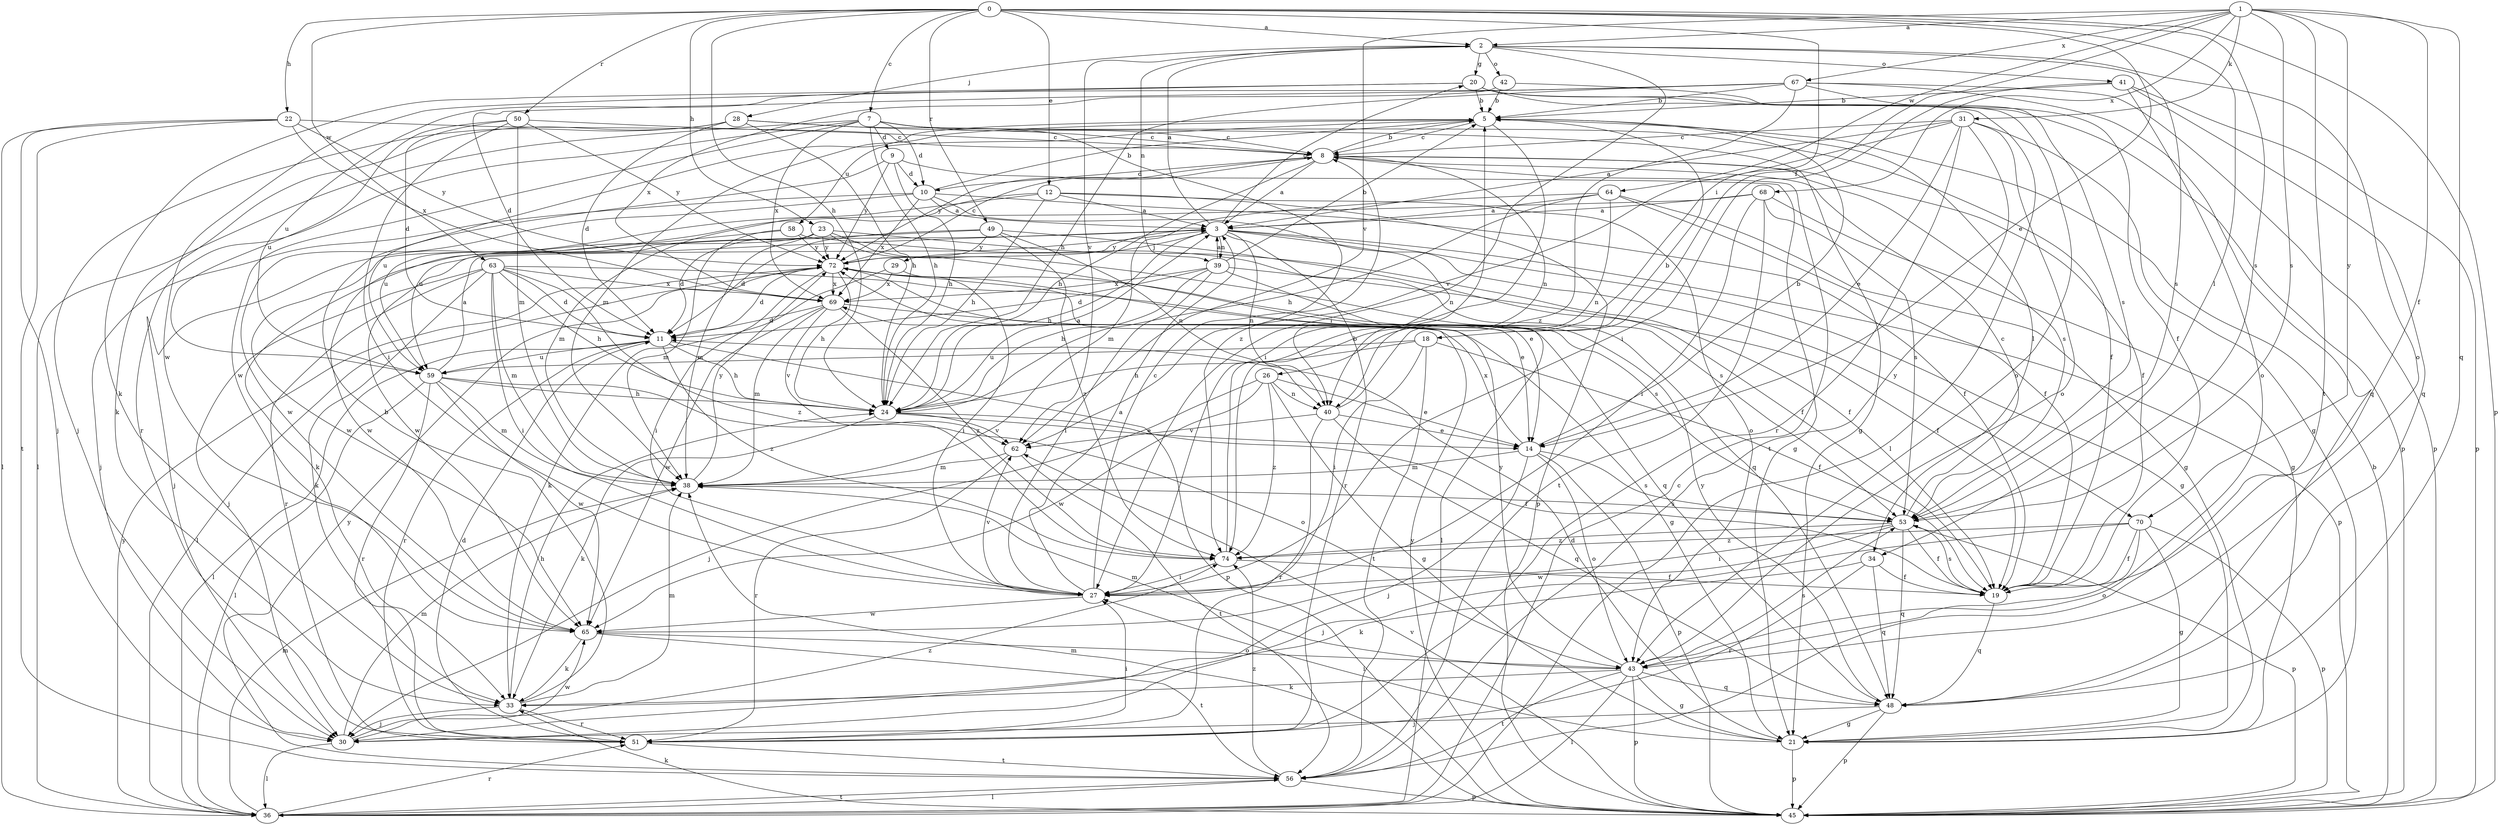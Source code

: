strict digraph  {
0;
1;
2;
3;
5;
7;
8;
9;
10;
11;
12;
14;
18;
19;
20;
21;
22;
23;
24;
26;
27;
28;
29;
30;
31;
33;
34;
36;
38;
39;
40;
41;
42;
43;
45;
48;
49;
50;
51;
53;
56;
58;
59;
62;
63;
64;
65;
67;
68;
69;
70;
72;
74;
0 -> 2  [label=a];
0 -> 7  [label=c];
0 -> 12  [label=e];
0 -> 14  [label=e];
0 -> 22  [label=h];
0 -> 23  [label=h];
0 -> 24  [label=h];
0 -> 26  [label=i];
0 -> 34  [label=l];
0 -> 45  [label=p];
0 -> 49  [label=r];
0 -> 50  [label=r];
0 -> 53  [label=s];
0 -> 63  [label=w];
1 -> 2  [label=a];
1 -> 18  [label=f];
1 -> 19  [label=f];
1 -> 31  [label=k];
1 -> 48  [label=q];
1 -> 53  [label=s];
1 -> 56  [label=t];
1 -> 62  [label=v];
1 -> 64  [label=w];
1 -> 67  [label=x];
1 -> 68  [label=x];
1 -> 70  [label=y];
2 -> 20  [label=g];
2 -> 27  [label=i];
2 -> 28  [label=j];
2 -> 39  [label=n];
2 -> 41  [label=o];
2 -> 42  [label=o];
2 -> 43  [label=o];
2 -> 53  [label=s];
2 -> 62  [label=v];
3 -> 2  [label=a];
3 -> 20  [label=g];
3 -> 21  [label=g];
3 -> 24  [label=h];
3 -> 29  [label=j];
3 -> 33  [label=k];
3 -> 39  [label=n];
3 -> 40  [label=n];
3 -> 45  [label=p];
3 -> 51  [label=r];
3 -> 65  [label=w];
3 -> 70  [label=y];
3 -> 72  [label=y];
5 -> 8  [label=c];
5 -> 27  [label=i];
5 -> 34  [label=l];
5 -> 38  [label=m];
5 -> 58  [label=u];
7 -> 8  [label=c];
7 -> 9  [label=d];
7 -> 10  [label=d];
7 -> 19  [label=f];
7 -> 21  [label=g];
7 -> 24  [label=h];
7 -> 36  [label=l];
7 -> 51  [label=r];
7 -> 65  [label=w];
7 -> 69  [label=x];
8 -> 3  [label=a];
8 -> 5  [label=b];
8 -> 10  [label=d];
8 -> 19  [label=f];
8 -> 24  [label=h];
8 -> 40  [label=n];
8 -> 53  [label=s];
8 -> 72  [label=y];
9 -> 10  [label=d];
9 -> 21  [label=g];
9 -> 24  [label=h];
9 -> 59  [label=u];
9 -> 72  [label=y];
10 -> 3  [label=a];
10 -> 5  [label=b];
10 -> 19  [label=f];
10 -> 30  [label=j];
10 -> 40  [label=n];
10 -> 65  [label=w];
10 -> 69  [label=x];
11 -> 24  [label=h];
11 -> 36  [label=l];
11 -> 45  [label=p];
11 -> 51  [label=r];
11 -> 59  [label=u];
11 -> 74  [label=z];
12 -> 3  [label=a];
12 -> 24  [label=h];
12 -> 38  [label=m];
12 -> 43  [label=o];
12 -> 45  [label=p];
12 -> 59  [label=u];
14 -> 5  [label=b];
14 -> 30  [label=j];
14 -> 38  [label=m];
14 -> 43  [label=o];
14 -> 45  [label=p];
14 -> 53  [label=s];
14 -> 69  [label=x];
18 -> 19  [label=f];
18 -> 24  [label=h];
18 -> 27  [label=i];
18 -> 56  [label=t];
18 -> 59  [label=u];
19 -> 48  [label=q];
19 -> 53  [label=s];
20 -> 5  [label=b];
20 -> 33  [label=k];
20 -> 36  [label=l];
20 -> 43  [label=o];
20 -> 45  [label=p];
20 -> 65  [label=w];
21 -> 11  [label=d];
21 -> 27  [label=i];
21 -> 45  [label=p];
22 -> 8  [label=c];
22 -> 30  [label=j];
22 -> 36  [label=l];
22 -> 56  [label=t];
22 -> 69  [label=x];
22 -> 72  [label=y];
23 -> 11  [label=d];
23 -> 14  [label=e];
23 -> 19  [label=f];
23 -> 30  [label=j];
23 -> 38  [label=m];
23 -> 48  [label=q];
23 -> 72  [label=y];
24 -> 3  [label=a];
24 -> 14  [label=e];
24 -> 19  [label=f];
24 -> 33  [label=k];
24 -> 62  [label=v];
26 -> 14  [label=e];
26 -> 21  [label=g];
26 -> 30  [label=j];
26 -> 40  [label=n];
26 -> 65  [label=w];
26 -> 74  [label=z];
27 -> 3  [label=a];
27 -> 8  [label=c];
27 -> 62  [label=v];
27 -> 65  [label=w];
28 -> 8  [label=c];
28 -> 11  [label=d];
28 -> 24  [label=h];
28 -> 30  [label=j];
28 -> 33  [label=k];
28 -> 74  [label=z];
29 -> 27  [label=i];
29 -> 33  [label=k];
29 -> 69  [label=x];
30 -> 36  [label=l];
30 -> 38  [label=m];
30 -> 65  [label=w];
30 -> 74  [label=z];
31 -> 3  [label=a];
31 -> 8  [label=c];
31 -> 14  [label=e];
31 -> 21  [label=g];
31 -> 43  [label=o];
31 -> 51  [label=r];
31 -> 56  [label=t];
31 -> 62  [label=v];
33 -> 5  [label=b];
33 -> 24  [label=h];
33 -> 30  [label=j];
33 -> 38  [label=m];
33 -> 51  [label=r];
34 -> 19  [label=f];
34 -> 33  [label=k];
34 -> 48  [label=q];
34 -> 51  [label=r];
36 -> 8  [label=c];
36 -> 38  [label=m];
36 -> 51  [label=r];
36 -> 56  [label=t];
36 -> 72  [label=y];
38 -> 53  [label=s];
38 -> 72  [label=y];
39 -> 3  [label=a];
39 -> 5  [label=b];
39 -> 11  [label=d];
39 -> 19  [label=f];
39 -> 24  [label=h];
39 -> 27  [label=i];
39 -> 36  [label=l];
39 -> 69  [label=x];
40 -> 5  [label=b];
40 -> 14  [label=e];
40 -> 48  [label=q];
40 -> 51  [label=r];
40 -> 62  [label=v];
41 -> 5  [label=b];
41 -> 27  [label=i];
41 -> 43  [label=o];
41 -> 45  [label=p];
41 -> 48  [label=q];
42 -> 5  [label=b];
42 -> 53  [label=s];
42 -> 69  [label=x];
43 -> 21  [label=g];
43 -> 33  [label=k];
43 -> 36  [label=l];
43 -> 38  [label=m];
43 -> 45  [label=p];
43 -> 48  [label=q];
43 -> 53  [label=s];
43 -> 56  [label=t];
43 -> 72  [label=y];
45 -> 5  [label=b];
45 -> 33  [label=k];
45 -> 38  [label=m];
45 -> 62  [label=v];
45 -> 72  [label=y];
48 -> 21  [label=g];
48 -> 30  [label=j];
48 -> 45  [label=p];
48 -> 72  [label=y];
49 -> 11  [label=d];
49 -> 19  [label=f];
49 -> 40  [label=n];
49 -> 65  [label=w];
49 -> 72  [label=y];
49 -> 74  [label=z];
50 -> 8  [label=c];
50 -> 11  [label=d];
50 -> 27  [label=i];
50 -> 38  [label=m];
50 -> 59  [label=u];
50 -> 72  [label=y];
51 -> 11  [label=d];
51 -> 27  [label=i];
51 -> 56  [label=t];
53 -> 8  [label=c];
53 -> 19  [label=f];
53 -> 27  [label=i];
53 -> 45  [label=p];
53 -> 48  [label=q];
53 -> 65  [label=w];
53 -> 74  [label=z];
56 -> 36  [label=l];
56 -> 45  [label=p];
56 -> 72  [label=y];
56 -> 74  [label=z];
58 -> 38  [label=m];
58 -> 53  [label=s];
58 -> 65  [label=w];
58 -> 72  [label=y];
59 -> 3  [label=a];
59 -> 24  [label=h];
59 -> 36  [label=l];
59 -> 38  [label=m];
59 -> 43  [label=o];
59 -> 51  [label=r];
59 -> 65  [label=w];
62 -> 38  [label=m];
62 -> 51  [label=r];
62 -> 56  [label=t];
63 -> 11  [label=d];
63 -> 24  [label=h];
63 -> 27  [label=i];
63 -> 30  [label=j];
63 -> 33  [label=k];
63 -> 38  [label=m];
63 -> 51  [label=r];
63 -> 53  [label=s];
63 -> 69  [label=x];
63 -> 74  [label=z];
64 -> 3  [label=a];
64 -> 19  [label=f];
64 -> 21  [label=g];
64 -> 24  [label=h];
64 -> 38  [label=m];
64 -> 40  [label=n];
65 -> 33  [label=k];
65 -> 43  [label=o];
65 -> 56  [label=t];
67 -> 5  [label=b];
67 -> 11  [label=d];
67 -> 19  [label=f];
67 -> 24  [label=h];
67 -> 45  [label=p];
67 -> 48  [label=q];
67 -> 59  [label=u];
67 -> 74  [label=z];
68 -> 3  [label=a];
68 -> 21  [label=g];
68 -> 27  [label=i];
68 -> 53  [label=s];
68 -> 56  [label=t];
68 -> 59  [label=u];
69 -> 11  [label=d];
69 -> 21  [label=g];
69 -> 38  [label=m];
69 -> 62  [label=v];
69 -> 65  [label=w];
69 -> 74  [label=z];
70 -> 19  [label=f];
70 -> 21  [label=g];
70 -> 30  [label=j];
70 -> 43  [label=o];
70 -> 45  [label=p];
70 -> 74  [label=z];
72 -> 8  [label=c];
72 -> 11  [label=d];
72 -> 14  [label=e];
72 -> 24  [label=h];
72 -> 27  [label=i];
72 -> 36  [label=l];
72 -> 48  [label=q];
72 -> 69  [label=x];
74 -> 5  [label=b];
74 -> 19  [label=f];
74 -> 27  [label=i];
}
